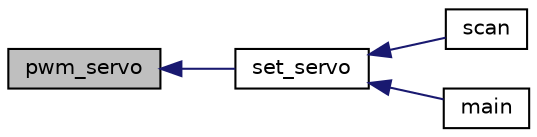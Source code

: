 digraph "pwm_servo"
{
  edge [fontname="Helvetica",fontsize="10",labelfontname="Helvetica",labelfontsize="10"];
  node [fontname="Helvetica",fontsize="10",shape=record];
  rankdir="LR";
  Node1 [label="pwm_servo",height=0.2,width=0.4,color="black", fillcolor="grey75", style="filled" fontcolor="black"];
  Node1 -> Node2 [dir="back",color="midnightblue",fontsize="10",style="solid"];
  Node2 [label="set_servo",height=0.2,width=0.4,color="black", fillcolor="white", style="filled",URL="$shared_2sonar_8c.html#a222f05c4901d3ffb622e9846e40526bd"];
  Node2 -> Node3 [dir="back",color="midnightblue",fontsize="10",style="solid"];
  Node3 [label="scan",height=0.2,width=0.4,color="black", fillcolor="white", style="filled",URL="$shared_2sonar_8c.html#a3e946f741a74a116374de8566c6caba6"];
  Node2 -> Node4 [dir="back",color="midnightblue",fontsize="10",style="solid"];
  Node4 [label="main",height=0.2,width=0.4,color="black", fillcolor="white", style="filled",URL="$test_2sonar_8c.html#acdef7a1fd863a6d3770c1268cb06add3"];
}
